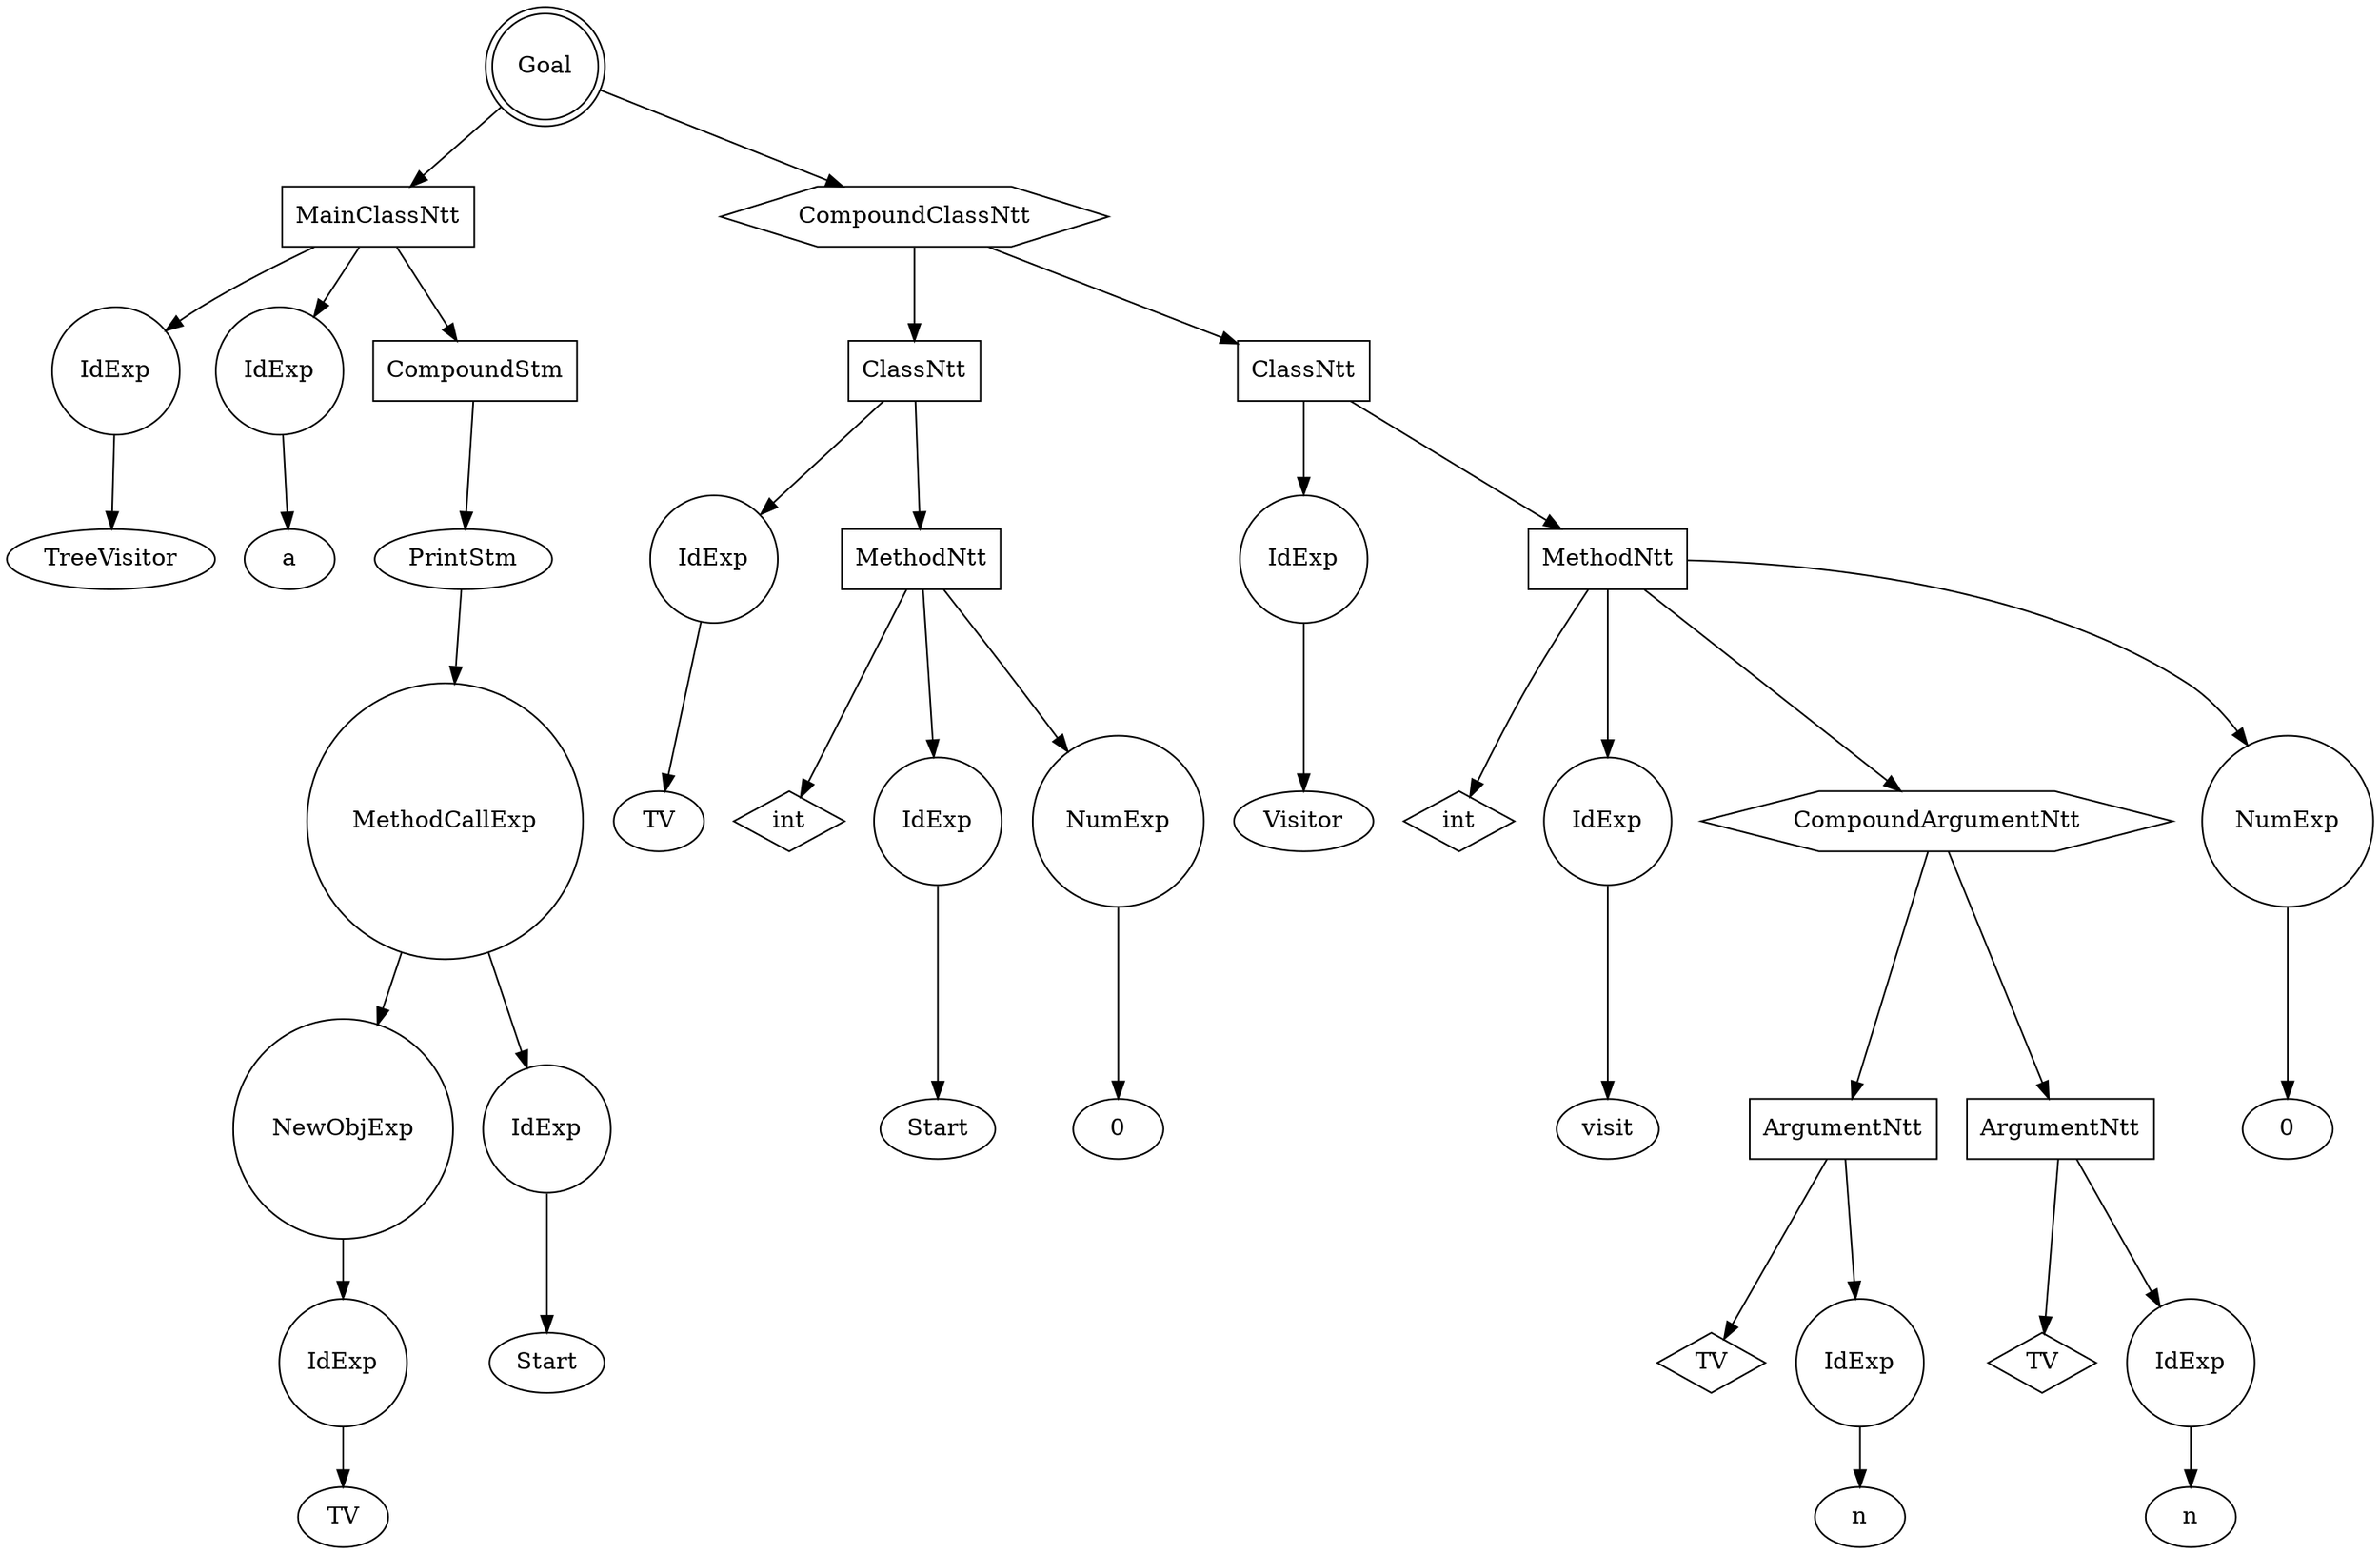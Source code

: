 digraph my_graph {
-1261435616;
-1261435616[label = "Goal", shape = "doublecircle"];
-1261435616->-1261434416;
-1261434416[label = "MainClassNtt", shape = "box"];
-1261434416->-1261434080
-1261434080[label = "IdExp", shape = "circle"];
-1261434080->-1261434064;
-1261434064[label = "TreeVisitor"];
-1261434416->-1261434128
-1261434128[label = "IdExp", shape = "circle"];
-1261434128->-1261434112;
-1261434112[label = "a"];
-1261434416->-1261434368;
-1261434368[label = "CompoundStm", shape = "polygon"];
-1261434368->-1259338736;
-1259338736[label = "PrintStm", shape = "ellipse"];
-1259338736->-1261434320
-1261434320[label = "MethodCallExp", shape = "circle"];
-1261434320->-1261434224
-1261434224[label = "NewObjExp", shape = "circle"];
-1261434224->-1261434176
-1261434176[label = "IdExp", shape = "circle"];
-1261434176->-1261434160;
-1261434160[label = "TV"];
-1261434320->-1261434272
-1261434272[label = "IdExp", shape = "circle"];
-1261434272->-1261434256;
-1261434256[label = "Start"];
-1261435616->-1261435568;
-1261435568[label = "CompoundClassNtt", shape = "hexagon"];
-1261435568->-1261434704;
-1261434704[label = "ClassNtt", shape = "box"];
-1261434704->-1261434464
-1261434464[label = "IdExp", shape = "circle"];
-1261434464->-1261434448;
-1261434448[label = "TV"];
-1261434704->-1250949232;
-1250949232[label = "MethodNtt", shape = "box"];
-1250949232->-1261434512;
-1261434512[label = "int", shape = "diamond" ];
-1250949232->-1261434560
-1261434560[label = "IdExp", shape = "circle"];
-1261434560->-1261434544;
-1261434544[label = "Start"];
-1250949232->-1261434608
-1261434608[label = "NumExp", shape = "circle"];
-1261434608->-1261434592;
-1261434592[label = "0"];
-1261435568->-1261435520;
-1261435520[label = "ClassNtt", shape = "box"];
-1261435520->-1261434800
-1261434800[label = "IdExp", shape = "circle"];
-1261434800->-1261434784;
-1261434784[label = "Visitor"];
-1261435520->-1250949488;
-1250949488[label = "MethodNtt", shape = "box"];
-1250949488->-1261434848;
-1261434848[label = "int", shape = "diamond" ];
-1250949488->-1261434896
-1261434896[label = "IdExp", shape = "circle"];
-1261434896->-1261434880;
-1261434880[label = "visit"];
-1250949488->-1261435376;
-1261435376[label = "CompoundArgumentNtt", shape = "hexagon"];
-1261435376->-1261435088;
-1261435088[label = "ArgumentNtt", shape = "box"];
-1261435088->-1261434992;
-1261434992[label = "TV", shape = "diamond" ];
-1261435088->-1261435040
-1261435040[label = "IdExp", shape = "circle"];
-1261435040->-1261435024;
-1261435024[label = "n"];
-1261435376->-1261435328;
-1261435328[label = "ArgumentNtt", shape = "box"];
-1261435328->-1261435232;
-1261435232[label = "TV", shape = "diamond" ];
-1261435328->-1261435280
-1261435280[label = "IdExp", shape = "circle"];
-1261435280->-1261435264;
-1261435264[label = "n"];
-1250949488->-1261435424
-1261435424[label = "NumExp", shape = "circle"];
-1261435424->-1261435408;
-1261435408[label = "0"];

}